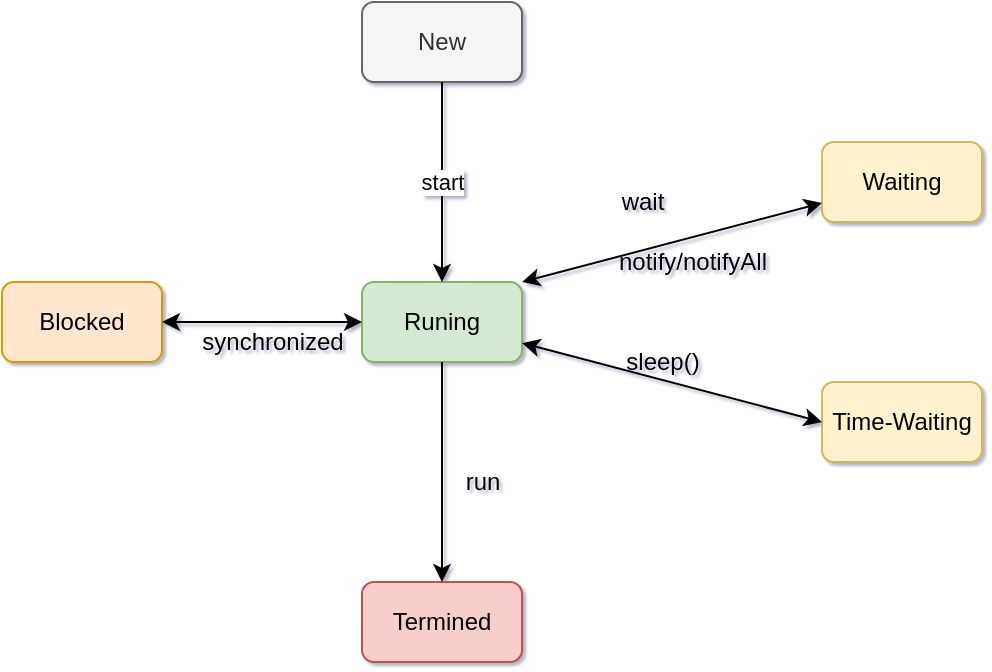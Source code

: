 <mxfile version="17.4.3" type="github"><diagram id="orCO_xba8RbyPcs52Uxl" name="Page-1"><mxGraphModel dx="1426" dy="794" grid="0" gridSize="10" guides="1" tooltips="1" connect="1" arrows="1" fold="1" page="1" pageScale="1" pageWidth="1169" pageHeight="827" background="#ffffff" math="0" shadow="1"><root><mxCell id="0"/><mxCell id="1" parent="0"/><mxCell id="IR6R4T1wAJaRcIccQHDp-1" value="New" style="rounded=1;whiteSpace=wrap;html=1;fillColor=#f5f5f5;strokeColor=#666666;fontColor=#333333;" vertex="1" parent="1"><mxGeometry x="530" y="130" width="80" height="40" as="geometry"/></mxCell><mxCell id="IR6R4T1wAJaRcIccQHDp-2" value="Runing" style="rounded=1;whiteSpace=wrap;html=1;fillColor=#d5e8d4;strokeColor=#82b366;" vertex="1" parent="1"><mxGeometry x="530" y="270" width="80" height="40" as="geometry"/></mxCell><mxCell id="IR6R4T1wAJaRcIccQHDp-3" value="Waiting" style="rounded=1;whiteSpace=wrap;html=1;fillColor=#fff2cc;strokeColor=#d6b656;" vertex="1" parent="1"><mxGeometry x="760" y="200" width="80" height="40" as="geometry"/></mxCell><mxCell id="IR6R4T1wAJaRcIccQHDp-4" value="Time-Waiting" style="rounded=1;whiteSpace=wrap;html=1;fillColor=#fff2cc;strokeColor=#d6b656;" vertex="1" parent="1"><mxGeometry x="760" y="320" width="80" height="40" as="geometry"/></mxCell><mxCell id="IR6R4T1wAJaRcIccQHDp-5" value="Blocked" style="rounded=1;whiteSpace=wrap;html=1;fillColor=#ffe6cc;strokeColor=#d79b00;" vertex="1" parent="1"><mxGeometry x="350" y="270" width="80" height="40" as="geometry"/></mxCell><mxCell id="IR6R4T1wAJaRcIccQHDp-6" value="Termined" style="rounded=1;whiteSpace=wrap;html=1;fillColor=#f8cecc;strokeColor=#b85450;" vertex="1" parent="1"><mxGeometry x="530" y="420" width="80" height="40" as="geometry"/></mxCell><mxCell id="IR6R4T1wAJaRcIccQHDp-7" value="start" style="endArrow=classic;html=1;rounded=0;exitX=0.5;exitY=1;exitDx=0;exitDy=0;entryX=0.5;entryY=0;entryDx=0;entryDy=0;" edge="1" parent="1" source="IR6R4T1wAJaRcIccQHDp-1" target="IR6R4T1wAJaRcIccQHDp-2"><mxGeometry width="50" height="50" relative="1" as="geometry"><mxPoint x="430" y="260" as="sourcePoint"/><mxPoint x="480" y="210" as="targetPoint"/></mxGeometry></mxCell><mxCell id="IR6R4T1wAJaRcIccQHDp-8" value="" style="endArrow=classic;startArrow=classic;html=1;rounded=0;exitX=1;exitY=0.5;exitDx=0;exitDy=0;entryX=0;entryY=0.5;entryDx=0;entryDy=0;" edge="1" parent="1" source="IR6R4T1wAJaRcIccQHDp-5" target="IR6R4T1wAJaRcIccQHDp-2"><mxGeometry width="50" height="50" relative="1" as="geometry"><mxPoint x="470" y="380" as="sourcePoint"/><mxPoint x="520" y="330" as="targetPoint"/></mxGeometry></mxCell><mxCell id="IR6R4T1wAJaRcIccQHDp-9" value="synchronized" style="text;html=1;align=center;verticalAlign=middle;resizable=0;points=[];autosize=1;strokeColor=none;fillColor=none;" vertex="1" parent="1"><mxGeometry x="440" y="290" width="90" height="20" as="geometry"/></mxCell><mxCell id="IR6R4T1wAJaRcIccQHDp-11" value="" style="endArrow=classic;startArrow=classic;html=1;rounded=0;exitX=1;exitY=0;exitDx=0;exitDy=0;" edge="1" parent="1" source="IR6R4T1wAJaRcIccQHDp-2" target="IR6R4T1wAJaRcIccQHDp-3"><mxGeometry width="50" height="50" relative="1" as="geometry"><mxPoint x="630" y="290" as="sourcePoint"/><mxPoint x="680" y="240" as="targetPoint"/></mxGeometry></mxCell><mxCell id="IR6R4T1wAJaRcIccQHDp-12" value="wait" style="text;html=1;align=center;verticalAlign=middle;resizable=0;points=[];autosize=1;strokeColor=none;fillColor=none;" vertex="1" parent="1"><mxGeometry x="650" y="220" width="40" height="20" as="geometry"/></mxCell><mxCell id="IR6R4T1wAJaRcIccQHDp-13" value="notify/notifyAll" style="text;html=1;align=center;verticalAlign=middle;resizable=0;points=[];autosize=1;strokeColor=none;fillColor=none;" vertex="1" parent="1"><mxGeometry x="650" y="250" width="90" height="20" as="geometry"/></mxCell><mxCell id="IR6R4T1wAJaRcIccQHDp-14" value="" style="endArrow=classic;startArrow=classic;html=1;rounded=0;entryX=0;entryY=0.5;entryDx=0;entryDy=0;" edge="1" parent="1" source="IR6R4T1wAJaRcIccQHDp-2" target="IR6R4T1wAJaRcIccQHDp-4"><mxGeometry width="50" height="50" relative="1" as="geometry"><mxPoint x="650" y="400" as="sourcePoint"/><mxPoint x="700" y="350" as="targetPoint"/></mxGeometry></mxCell><mxCell id="IR6R4T1wAJaRcIccQHDp-15" value="sleep()" style="text;html=1;align=center;verticalAlign=middle;resizable=0;points=[];autosize=1;strokeColor=none;fillColor=none;" vertex="1" parent="1"><mxGeometry x="655" y="300" width="50" height="20" as="geometry"/></mxCell><mxCell id="IR6R4T1wAJaRcIccQHDp-16" value="" style="endArrow=classic;html=1;rounded=0;exitX=0.5;exitY=1;exitDx=0;exitDy=0;entryX=0.5;entryY=0;entryDx=0;entryDy=0;" edge="1" parent="1" source="IR6R4T1wAJaRcIccQHDp-2" target="IR6R4T1wAJaRcIccQHDp-6"><mxGeometry width="50" height="50" relative="1" as="geometry"><mxPoint x="560" y="430" as="sourcePoint"/><mxPoint x="610" y="380" as="targetPoint"/></mxGeometry></mxCell><mxCell id="IR6R4T1wAJaRcIccQHDp-17" value="run" style="text;html=1;align=center;verticalAlign=middle;resizable=0;points=[];autosize=1;strokeColor=none;fillColor=none;" vertex="1" parent="1"><mxGeometry x="575" y="360" width="30" height="20" as="geometry"/></mxCell></root></mxGraphModel></diagram></mxfile>